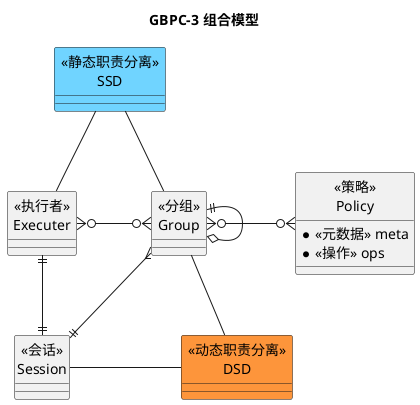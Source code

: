 @startuml GBPC3
title GBPC-3 组合模型
'隐藏Entity标识
hide circle

'entity executer <<泛型>>
entity " <<执行者>> \nExecuter" as executer {
}

entity " <<分组>> \nGroup" as group {
}

entity " <<策略>> \nPolicy" as policy {
  *<<元数据>> meta
  *<<操作>> ops
}

entity " <<会话>> \nSession" as session {
}

entity " <<静态职责分离>> \nSSD" as ssd #70d4ff {
}

entity " <<动态职责分离>> \nDSD" as dsd #fd953b {
}

ssd -- executer
ssd -- group
executer }o-right-o{group:"           "
group }o-right-o{policy:"          "
executer ||--|| session
group }--|| session
group ||--o group
dsd -up- group
dsd -left- session:"                      "
@enduml


